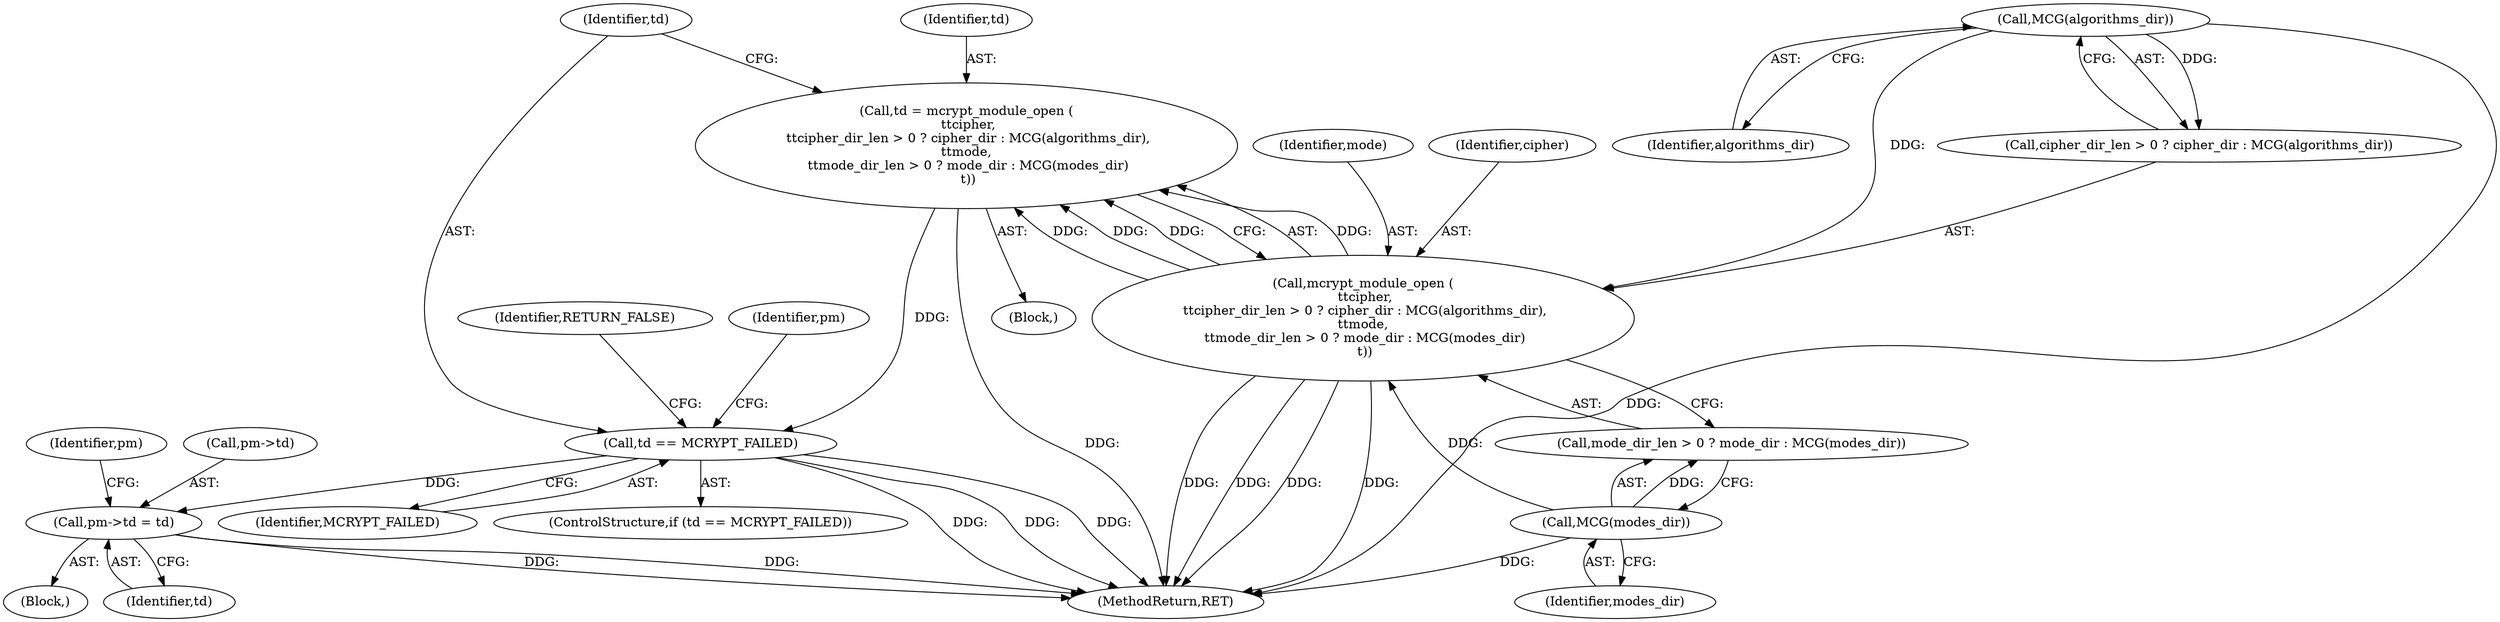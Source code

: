 digraph "0_php-src_6c5211a0cef0cc2854eaa387e0eb036e012904d0?w=1@pointer" {
"1000147" [label="(Call,pm->td = td)"];
"1000135" [label="(Call,td == MCRYPT_FAILED)"];
"1000115" [label="(Call,td = mcrypt_module_open (\n \t\tcipher,\n \t\tcipher_dir_len > 0 ? cipher_dir : MCG(algorithms_dir),\n\t\tmode,\n \t\tmode_dir_len > 0 ? mode_dir : MCG(modes_dir)\n \t))"];
"1000117" [label="(Call,mcrypt_module_open (\n \t\tcipher,\n \t\tcipher_dir_len > 0 ? cipher_dir : MCG(algorithms_dir),\n\t\tmode,\n \t\tmode_dir_len > 0 ? mode_dir : MCG(modes_dir)\n \t))"];
"1000124" [label="(Call,MCG(algorithms_dir))"];
"1000132" [label="(Call,MCG(modes_dir))"];
"1000139" [label="(Identifier,RETURN_FALSE)"];
"1000126" [label="(Identifier,mode)"];
"1000151" [label="(Identifier,td)"];
"1000143" [label="(Identifier,pm)"];
"1000137" [label="(Identifier,MCRYPT_FAILED)"];
"1000117" [label="(Call,mcrypt_module_open (\n \t\tcipher,\n \t\tcipher_dir_len > 0 ? cipher_dir : MCG(algorithms_dir),\n\t\tmode,\n \t\tmode_dir_len > 0 ? mode_dir : MCG(modes_dir)\n \t))"];
"1000141" [label="(Block,)"];
"1000161" [label="(MethodReturn,RET)"];
"1000119" [label="(Call,cipher_dir_len > 0 ? cipher_dir : MCG(algorithms_dir))"];
"1000118" [label="(Identifier,cipher)"];
"1000136" [label="(Identifier,td)"];
"1000148" [label="(Call,pm->td)"];
"1000135" [label="(Call,td == MCRYPT_FAILED)"];
"1000147" [label="(Call,pm->td = td)"];
"1000124" [label="(Call,MCG(algorithms_dir))"];
"1000133" [label="(Identifier,modes_dir)"];
"1000125" [label="(Identifier,algorithms_dir)"];
"1000127" [label="(Call,mode_dir_len > 0 ? mode_dir : MCG(modes_dir))"];
"1000102" [label="(Block,)"];
"1000116" [label="(Identifier,td)"];
"1000154" [label="(Identifier,pm)"];
"1000115" [label="(Call,td = mcrypt_module_open (\n \t\tcipher,\n \t\tcipher_dir_len > 0 ? cipher_dir : MCG(algorithms_dir),\n\t\tmode,\n \t\tmode_dir_len > 0 ? mode_dir : MCG(modes_dir)\n \t))"];
"1000134" [label="(ControlStructure,if (td == MCRYPT_FAILED))"];
"1000132" [label="(Call,MCG(modes_dir))"];
"1000147" -> "1000141"  [label="AST: "];
"1000147" -> "1000151"  [label="CFG: "];
"1000148" -> "1000147"  [label="AST: "];
"1000151" -> "1000147"  [label="AST: "];
"1000154" -> "1000147"  [label="CFG: "];
"1000147" -> "1000161"  [label="DDG: "];
"1000147" -> "1000161"  [label="DDG: "];
"1000135" -> "1000147"  [label="DDG: "];
"1000135" -> "1000134"  [label="AST: "];
"1000135" -> "1000137"  [label="CFG: "];
"1000136" -> "1000135"  [label="AST: "];
"1000137" -> "1000135"  [label="AST: "];
"1000139" -> "1000135"  [label="CFG: "];
"1000143" -> "1000135"  [label="CFG: "];
"1000135" -> "1000161"  [label="DDG: "];
"1000135" -> "1000161"  [label="DDG: "];
"1000135" -> "1000161"  [label="DDG: "];
"1000115" -> "1000135"  [label="DDG: "];
"1000115" -> "1000102"  [label="AST: "];
"1000115" -> "1000117"  [label="CFG: "];
"1000116" -> "1000115"  [label="AST: "];
"1000117" -> "1000115"  [label="AST: "];
"1000136" -> "1000115"  [label="CFG: "];
"1000115" -> "1000161"  [label="DDG: "];
"1000117" -> "1000115"  [label="DDG: "];
"1000117" -> "1000115"  [label="DDG: "];
"1000117" -> "1000115"  [label="DDG: "];
"1000117" -> "1000115"  [label="DDG: "];
"1000117" -> "1000127"  [label="CFG: "];
"1000118" -> "1000117"  [label="AST: "];
"1000119" -> "1000117"  [label="AST: "];
"1000126" -> "1000117"  [label="AST: "];
"1000127" -> "1000117"  [label="AST: "];
"1000117" -> "1000161"  [label="DDG: "];
"1000117" -> "1000161"  [label="DDG: "];
"1000117" -> "1000161"  [label="DDG: "];
"1000117" -> "1000161"  [label="DDG: "];
"1000124" -> "1000117"  [label="DDG: "];
"1000132" -> "1000117"  [label="DDG: "];
"1000124" -> "1000119"  [label="AST: "];
"1000124" -> "1000125"  [label="CFG: "];
"1000125" -> "1000124"  [label="AST: "];
"1000119" -> "1000124"  [label="CFG: "];
"1000124" -> "1000161"  [label="DDG: "];
"1000124" -> "1000119"  [label="DDG: "];
"1000132" -> "1000127"  [label="AST: "];
"1000132" -> "1000133"  [label="CFG: "];
"1000133" -> "1000132"  [label="AST: "];
"1000127" -> "1000132"  [label="CFG: "];
"1000132" -> "1000161"  [label="DDG: "];
"1000132" -> "1000127"  [label="DDG: "];
}
